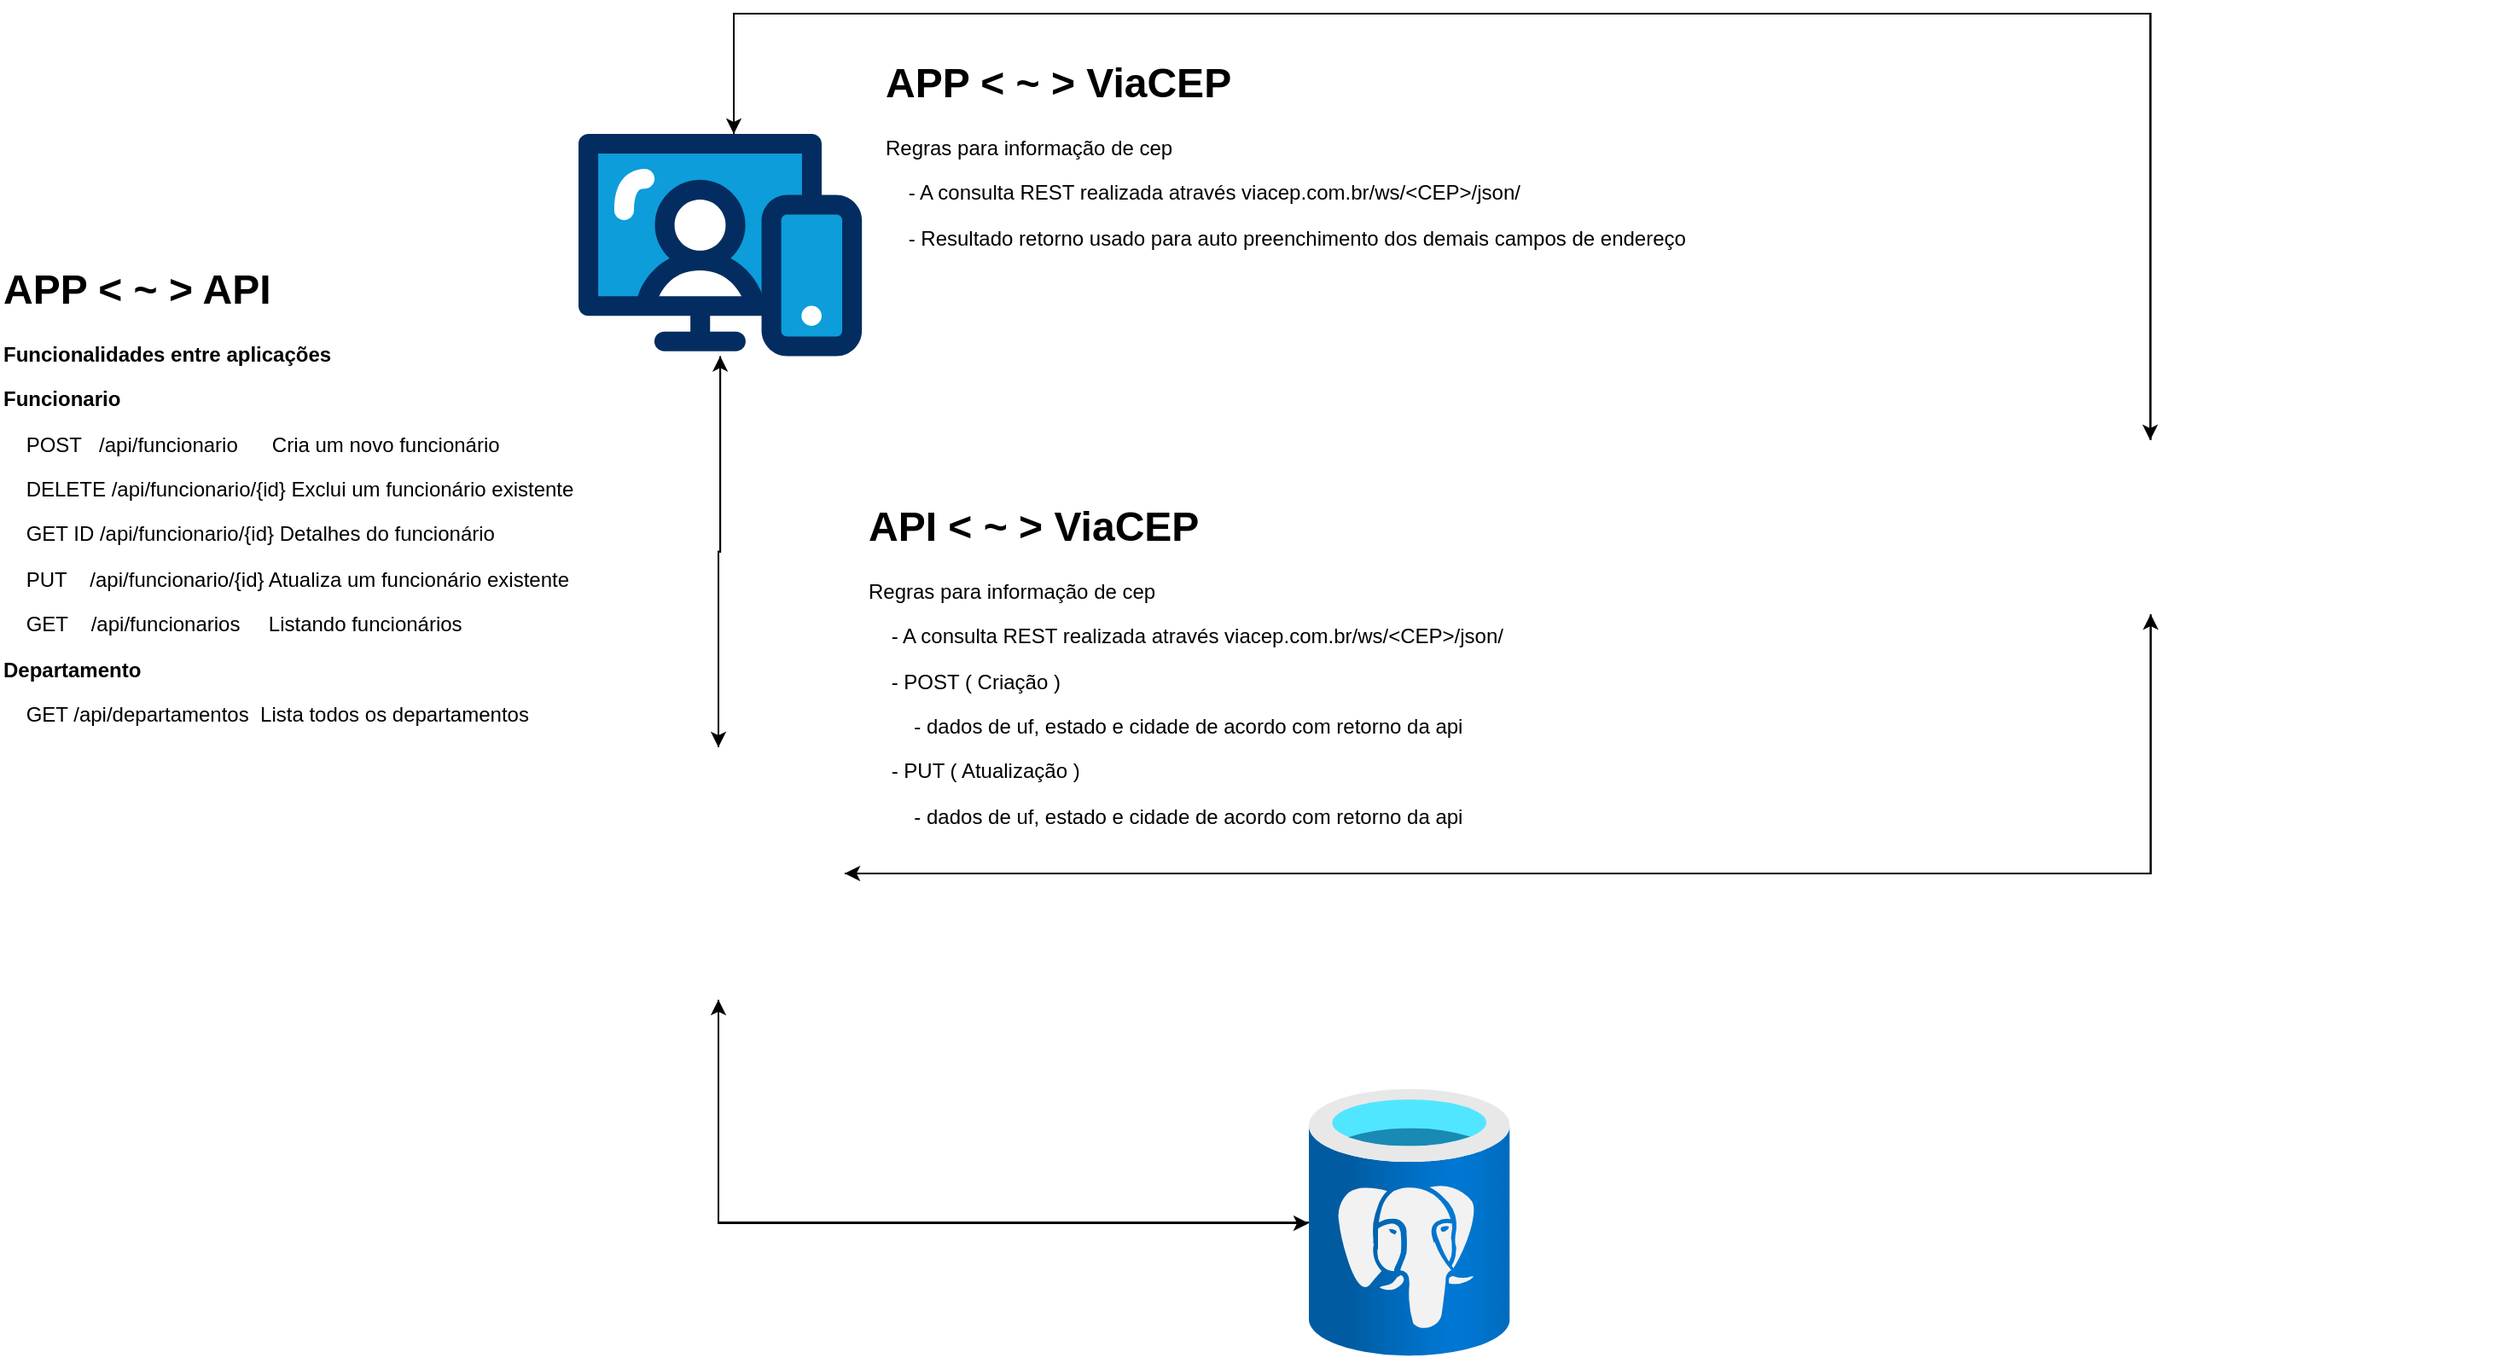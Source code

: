 <mxfile version="24.6.2" type="device">
  <diagram name="Página-1" id="mQfp9ySGgmR8H0wvH6xC">
    <mxGraphModel dx="2739" dy="1015" grid="1" gridSize="10" guides="1" tooltips="1" connect="1" arrows="1" fold="1" page="1" pageScale="1" pageWidth="827" pageHeight="1169" math="0" shadow="0">
      <root>
        <mxCell id="0" />
        <mxCell id="1" parent="0" />
        <mxCell id="_H6RiOKsCRqZKMG_1P8V-11" style="edgeStyle=orthogonalEdgeStyle;rounded=0;orthogonalLoop=1;jettySize=auto;html=1;" edge="1" parent="1" source="cTaWVgaZwqELDEjk1Sf7-2" target="O7gEAXPN0o9J1NnL75SC-1">
          <mxGeometry relative="1" as="geometry">
            <Array as="points">
              <mxPoint x="433" y="160" />
              <mxPoint x="-397" y="160" />
            </Array>
          </mxGeometry>
        </mxCell>
        <mxCell id="_H6RiOKsCRqZKMG_1P8V-15" style="edgeStyle=orthogonalEdgeStyle;rounded=0;orthogonalLoop=1;jettySize=auto;html=1;" edge="1" parent="1" source="cTaWVgaZwqELDEjk1Sf7-2" target="_H6RiOKsCRqZKMG_1P8V-9">
          <mxGeometry relative="1" as="geometry">
            <Array as="points">
              <mxPoint x="433" y="664" />
            </Array>
          </mxGeometry>
        </mxCell>
        <mxCell id="cTaWVgaZwqELDEjk1Sf7-2" value="" style="shape=image;verticalLabelPosition=bottom;labelBackgroundColor=default;verticalAlign=top;aspect=fixed;imageAspect=0;image=https://viacep.com.br/estatico/images/viacep.png.pagespeed.ce.I80LiA6qpr.png;" parent="1" vertex="1">
          <mxGeometry x="230" y="410" width="406.58" height="102" as="geometry" />
        </mxCell>
        <mxCell id="_H6RiOKsCRqZKMG_1P8V-16" style="edgeStyle=orthogonalEdgeStyle;rounded=0;orthogonalLoop=1;jettySize=auto;html=1;" edge="1" parent="1" source="cTaWVgaZwqELDEjk1Sf7-5" target="_H6RiOKsCRqZKMG_1P8V-9">
          <mxGeometry relative="1" as="geometry" />
        </mxCell>
        <mxCell id="cTaWVgaZwqELDEjk1Sf7-5" value="" style="image;aspect=fixed;html=1;points=[];align=center;fontSize=12;image=img/lib/azure2/databases/Azure_Database_PostgreSQL_Server.svg;" parent="1" vertex="1">
          <mxGeometry x="-60" y="790" width="117.75" height="157" as="geometry" />
        </mxCell>
        <mxCell id="cTaWVgaZwqELDEjk1Sf7-7" value="&lt;h1 style=&quot;margin-top: 0px;&quot;&gt;API &amp;lt; ~ &amp;gt; ViaCEP&lt;/h1&gt;&lt;p&gt;Regras para informação de cep&lt;/p&gt;&lt;p&gt;&amp;nbsp; &amp;nbsp; - A consulta REST realizada através viacep.com.br/ws/&amp;lt;CEP&amp;gt;/json/&lt;/p&gt;&lt;p&gt;&amp;nbsp; &amp;nbsp; - POST ( Criação )&lt;/p&gt;&lt;p&gt;&amp;nbsp; &amp;nbsp; &amp;nbsp; &amp;nbsp; - dados de uf, estado e cidade de acordo com retorno da api&lt;/p&gt;&lt;p&gt;&amp;nbsp; &amp;nbsp; - PUT ( Atualização )&lt;/p&gt;&lt;p&gt;&amp;nbsp; &amp;nbsp; &amp;nbsp; &amp;nbsp; - dados de uf, estado e cidade de acordo com retorno da api&lt;/p&gt;" style="text;html=1;whiteSpace=wrap;overflow=hidden;rounded=0;" parent="1" vertex="1">
          <mxGeometry x="-320" y="440" width="460" height="210" as="geometry" />
        </mxCell>
        <mxCell id="_H6RiOKsCRqZKMG_1P8V-10" style="edgeStyle=orthogonalEdgeStyle;rounded=0;orthogonalLoop=1;jettySize=auto;html=1;" edge="1" parent="1" source="O7gEAXPN0o9J1NnL75SC-1" target="cTaWVgaZwqELDEjk1Sf7-2">
          <mxGeometry relative="1" as="geometry">
            <Array as="points">
              <mxPoint x="-397" y="160" />
              <mxPoint x="433" y="160" />
            </Array>
          </mxGeometry>
        </mxCell>
        <mxCell id="_H6RiOKsCRqZKMG_1P8V-12" style="edgeStyle=orthogonalEdgeStyle;rounded=0;orthogonalLoop=1;jettySize=auto;html=1;" edge="1" parent="1" source="O7gEAXPN0o9J1NnL75SC-1" target="_H6RiOKsCRqZKMG_1P8V-9">
          <mxGeometry relative="1" as="geometry" />
        </mxCell>
        <mxCell id="O7gEAXPN0o9J1NnL75SC-1" value="" style="verticalLabelPosition=bottom;aspect=fixed;html=1;shape=mxgraph.salesforce.web;" parent="1" vertex="1">
          <mxGeometry x="-488" y="230" width="166.08" height="131.21" as="geometry" />
        </mxCell>
        <mxCell id="O7gEAXPN0o9J1NnL75SC-11" value="&lt;h1 style=&quot;margin-top: 0px;&quot;&gt;APP &amp;lt; ~ &amp;gt; ViaCEP&lt;/h1&gt;&lt;p&gt;Regras para informação de cep&lt;/p&gt;&lt;p&gt;&amp;nbsp; &amp;nbsp; - A consulta REST realizada através viacep.com.br/ws/&amp;lt;CEP&amp;gt;/json/&lt;/p&gt;&lt;p&gt;&amp;nbsp; &amp;nbsp; - Resultado retorno usado para auto preenchimento dos demais campos de endereço&lt;/p&gt;" style="text;html=1;whiteSpace=wrap;overflow=hidden;rounded=0;" parent="1" vertex="1">
          <mxGeometry x="-310" y="180" width="560" height="210" as="geometry" />
        </mxCell>
        <mxCell id="_H6RiOKsCRqZKMG_1P8V-1" value="&lt;h1 style=&quot;margin-top: 0px;&quot;&gt;APP &amp;lt; ~ &amp;gt; API&lt;/h1&gt;&lt;p&gt;&lt;b&gt;Funcionalidades entre aplicações&lt;/b&gt;&lt;/p&gt;&lt;p&gt;&lt;b&gt;Funcionario&lt;/b&gt;&lt;/p&gt;&lt;p&gt;&amp;nbsp; &amp;nbsp; POST&amp;nbsp; &amp;nbsp;/api/funcionario&amp;nbsp; &amp;nbsp; &amp;nbsp; Cria um novo funcionário&lt;/p&gt;&lt;p&gt;&amp;nbsp; &amp;nbsp; DELETE /api/funcionario/{id} Exclui um funcionário existente&lt;/p&gt;&lt;p&gt;&amp;nbsp; &amp;nbsp; GET ID /api/funcionario/{id} Detalhes do funcionário&lt;/p&gt;&lt;p&gt;&amp;nbsp; &amp;nbsp; PUT&amp;nbsp; &amp;nbsp; /api/funcionario/{id} Atualiza um funcionário existente&lt;/p&gt;&lt;p&gt;&amp;nbsp; &amp;nbsp; GET&amp;nbsp; &amp;nbsp; /api/funcionarios&amp;nbsp; &amp;nbsp; &amp;nbsp;Listando funcionários&lt;/p&gt;&lt;p&gt;&lt;b&gt;Departamento&lt;/b&gt;&lt;/p&gt;&lt;p&gt;&amp;nbsp; &amp;nbsp; GET /api/departamentos&amp;nbsp; Lista todos os departamentos&lt;/p&gt;" style="text;html=1;whiteSpace=wrap;overflow=hidden;rounded=0;" vertex="1" parent="1">
          <mxGeometry x="-827" y="301" width="453" height="320" as="geometry" />
        </mxCell>
        <mxCell id="_H6RiOKsCRqZKMG_1P8V-13" style="edgeStyle=orthogonalEdgeStyle;rounded=0;orthogonalLoop=1;jettySize=auto;html=1;" edge="1" parent="1" source="_H6RiOKsCRqZKMG_1P8V-9" target="O7gEAXPN0o9J1NnL75SC-1">
          <mxGeometry relative="1" as="geometry" />
        </mxCell>
        <mxCell id="_H6RiOKsCRqZKMG_1P8V-14" style="edgeStyle=orthogonalEdgeStyle;rounded=0;orthogonalLoop=1;jettySize=auto;html=1;" edge="1" parent="1" source="_H6RiOKsCRqZKMG_1P8V-9" target="cTaWVgaZwqELDEjk1Sf7-2">
          <mxGeometry relative="1" as="geometry" />
        </mxCell>
        <mxCell id="_H6RiOKsCRqZKMG_1P8V-17" style="edgeStyle=orthogonalEdgeStyle;rounded=0;orthogonalLoop=1;jettySize=auto;html=1;" edge="1" parent="1" source="_H6RiOKsCRqZKMG_1P8V-9" target="cTaWVgaZwqELDEjk1Sf7-5">
          <mxGeometry relative="1" as="geometry">
            <Array as="points">
              <mxPoint x="-406" y="869" />
            </Array>
          </mxGeometry>
        </mxCell>
        <mxCell id="_H6RiOKsCRqZKMG_1P8V-9" value="" style="shape=image;html=1;verticalAlign=top;verticalLabelPosition=bottom;labelBackgroundColor=#ffffff;imageAspect=0;aspect=fixed;image=https://cdn0.iconfinder.com/data/icons/long-shadow-web-icons/512/python-128.png" vertex="1" parent="1">
          <mxGeometry x="-480" y="590" width="148" height="148" as="geometry" />
        </mxCell>
      </root>
    </mxGraphModel>
  </diagram>
</mxfile>
